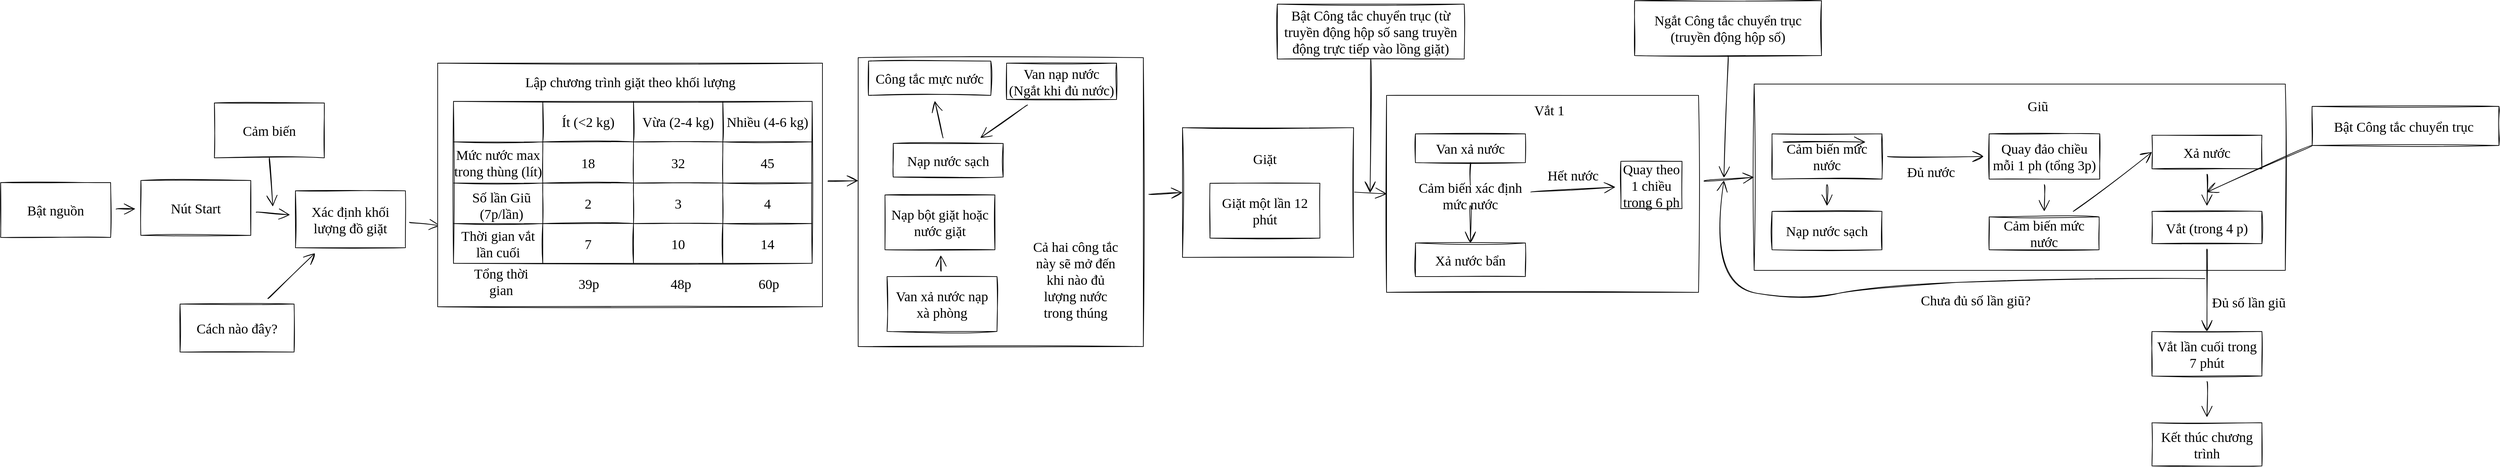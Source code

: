 <mxfile version="16.0.0" type="github">
  <diagram id="Q0INmKHapKx8R0FfWWIw" name="Page-1">
    <mxGraphModel dx="7007" dy="2683" grid="0" gridSize="10" guides="1" tooltips="1" connect="1" arrows="1" fold="1" page="0" pageScale="1" pageWidth="4681" pageHeight="3300" math="0" shadow="0">
      <root>
        <mxCell id="0" />
        <mxCell id="1" parent="0" />
        <mxCell id="oPfNsMnwlo6Ig9lXClS0-268" value="" style="rounded=0;whiteSpace=wrap;html=1;sketch=1;hachureGap=4;fontFamily=Times New Roman;fontSize=20;" vertex="1" parent="1">
          <mxGeometry x="733" y="118.5" width="773" height="271.5" as="geometry" />
        </mxCell>
        <mxCell id="oPfNsMnwlo6Ig9lXClS0-241" style="edgeStyle=none;curved=1;rounded=0;sketch=1;hachureGap=4;orthogonalLoop=1;jettySize=auto;html=1;entryX=0;entryY=0.5;entryDx=0;entryDy=0;fontFamily=Times New Roman;fontSize=16;endArrow=open;startSize=14;endSize=14;sourcePerimeterSpacing=8;targetPerimeterSpacing=8;" edge="1" parent="1" source="oPfNsMnwlo6Ig9lXClS0-73" target="oPfNsMnwlo6Ig9lXClS0-57">
          <mxGeometry relative="1" as="geometry" />
        </mxCell>
        <mxCell id="oPfNsMnwlo6Ig9lXClS0-73" value="" style="rounded=0;whiteSpace=wrap;html=1;sketch=1;hachureGap=4;fontFamily=Times New Roman;fontSize=20;" vertex="1" parent="1">
          <mxGeometry x="-571" y="80" width="415" height="421" as="geometry" />
        </mxCell>
        <mxCell id="oPfNsMnwlo6Ig9lXClS0-199" style="edgeStyle=none;curved=1;rounded=0;sketch=1;hachureGap=4;orthogonalLoop=1;jettySize=auto;html=1;entryX=0;entryY=0.5;entryDx=0;entryDy=0;fontFamily=Times New Roman;fontSize=16;endArrow=open;startSize=14;endSize=14;sourcePerimeterSpacing=8;targetPerimeterSpacing=8;" edge="1" parent="1" target="oPfNsMnwlo6Ig9lXClS0-198">
          <mxGeometry relative="1" as="geometry">
            <mxPoint x="101" y="271.744" as="sourcePoint" />
          </mxGeometry>
        </mxCell>
        <mxCell id="oPfNsMnwlo6Ig9lXClS0-57" value="" style="rounded=0;whiteSpace=wrap;html=1;sketch=1;hachureGap=4;fontFamily=Times New Roman;fontSize=20;" vertex="1" parent="1">
          <mxGeometry x="-99" y="182" width="249" height="189" as="geometry" />
        </mxCell>
        <mxCell id="oPfNsMnwlo6Ig9lXClS0-58" value="Giặt" style="text;strokeColor=none;fillColor=none;html=1;align=center;verticalAlign=middle;whiteSpace=wrap;rounded=0;sketch=1;hachureGap=4;fontFamily=Times New Roman;fontSize=20;" vertex="1" parent="1">
          <mxGeometry x="-9" y="212" width="60" height="30" as="geometry" />
        </mxCell>
        <mxCell id="oPfNsMnwlo6Ig9lXClS0-60" value="Giặt một lần 12 phút" style="rounded=0;whiteSpace=wrap;html=1;sketch=1;hachureGap=4;fontFamily=Times New Roman;fontSize=20;" vertex="1" parent="1">
          <mxGeometry x="-59" y="263" width="160" height="80" as="geometry" />
        </mxCell>
        <mxCell id="oPfNsMnwlo6Ig9lXClS0-68" value="" style="edgeStyle=none;curved=1;rounded=0;sketch=1;hachureGap=4;orthogonalLoop=1;jettySize=auto;html=1;fontFamily=Times New Roman;fontSize=16;endArrow=open;startSize=14;endSize=14;sourcePerimeterSpacing=8;targetPerimeterSpacing=8;" edge="1" parent="1" source="oPfNsMnwlo6Ig9lXClS0-61" target="oPfNsMnwlo6Ig9lXClS0-64">
          <mxGeometry relative="1" as="geometry" />
        </mxCell>
        <mxCell id="oPfNsMnwlo6Ig9lXClS0-61" value="Nạp nước sạch" style="rounded=0;whiteSpace=wrap;html=1;sketch=1;hachureGap=4;fontFamily=Times New Roman;fontSize=20;" vertex="1" parent="1">
          <mxGeometry x="-520" y="205" width="160" height="49" as="geometry" />
        </mxCell>
        <mxCell id="oPfNsMnwlo6Ig9lXClS0-69" value="" style="edgeStyle=none;curved=1;rounded=0;sketch=1;hachureGap=4;orthogonalLoop=1;jettySize=auto;html=1;fontFamily=Times New Roman;fontSize=16;endArrow=open;startSize=14;endSize=14;sourcePerimeterSpacing=8;targetPerimeterSpacing=8;" edge="1" parent="1" source="oPfNsMnwlo6Ig9lXClS0-63" target="oPfNsMnwlo6Ig9lXClS0-61">
          <mxGeometry relative="1" as="geometry" />
        </mxCell>
        <mxCell id="oPfNsMnwlo6Ig9lXClS0-63" value="Van nạp nước (Ngắt khi đủ nước)" style="rounded=0;whiteSpace=wrap;html=1;sketch=1;hachureGap=4;fontFamily=Times New Roman;fontSize=20;" vertex="1" parent="1">
          <mxGeometry x="-355" y="88" width="160" height="53" as="geometry" />
        </mxCell>
        <mxCell id="oPfNsMnwlo6Ig9lXClS0-64" value="Công tắc mực nước" style="rounded=0;whiteSpace=wrap;html=1;sketch=1;hachureGap=4;fontFamily=Times New Roman;fontSize=20;" vertex="1" parent="1">
          <mxGeometry x="-556" y="85" width="178" height="50" as="geometry" />
        </mxCell>
        <mxCell id="oPfNsMnwlo6Ig9lXClS0-74" value="Nạp bột giặt hoặc nước giặt" style="rounded=0;whiteSpace=wrap;html=1;sketch=1;hachureGap=4;fontFamily=Times New Roman;fontSize=20;" vertex="1" parent="1">
          <mxGeometry x="-532" y="280" width="160" height="80" as="geometry" />
        </mxCell>
        <mxCell id="oPfNsMnwlo6Ig9lXClS0-77" value="" style="edgeStyle=none;curved=1;rounded=0;sketch=1;hachureGap=4;orthogonalLoop=1;jettySize=auto;html=1;fontFamily=Times New Roman;fontSize=16;endArrow=open;startSize=14;endSize=14;sourcePerimeterSpacing=8;targetPerimeterSpacing=8;" edge="1" parent="1" source="oPfNsMnwlo6Ig9lXClS0-76" target="oPfNsMnwlo6Ig9lXClS0-74">
          <mxGeometry relative="1" as="geometry" />
        </mxCell>
        <mxCell id="oPfNsMnwlo6Ig9lXClS0-76" value="Van xả nước nạp xà phòng" style="rounded=0;whiteSpace=wrap;html=1;sketch=1;hachureGap=4;fontFamily=Times New Roman;fontSize=20;" vertex="1" parent="1">
          <mxGeometry x="-529" y="399" width="160" height="80" as="geometry" />
        </mxCell>
        <mxCell id="oPfNsMnwlo6Ig9lXClS0-83" value="" style="edgeStyle=none;curved=1;rounded=0;sketch=1;hachureGap=4;orthogonalLoop=1;jettySize=auto;html=1;fontFamily=Times New Roman;fontSize=16;endArrow=open;startSize=14;endSize=14;sourcePerimeterSpacing=8;targetPerimeterSpacing=8;" edge="1" parent="1" source="oPfNsMnwlo6Ig9lXClS0-78" target="oPfNsMnwlo6Ig9lXClS0-79">
          <mxGeometry relative="1" as="geometry" />
        </mxCell>
        <mxCell id="oPfNsMnwlo6Ig9lXClS0-78" value="Nút Start" style="rounded=0;whiteSpace=wrap;html=1;sketch=1;hachureGap=4;fontFamily=Times New Roman;fontSize=20;" vertex="1" parent="1">
          <mxGeometry x="-1615" y="259" width="160" height="80" as="geometry" />
        </mxCell>
        <mxCell id="oPfNsMnwlo6Ig9lXClS0-212" style="edgeStyle=none;curved=1;rounded=0;sketch=1;hachureGap=4;orthogonalLoop=1;jettySize=auto;html=1;entryX=0.007;entryY=0.668;entryDx=0;entryDy=0;entryPerimeter=0;fontFamily=Times New Roman;fontSize=16;endArrow=open;startSize=14;endSize=14;sourcePerimeterSpacing=8;targetPerimeterSpacing=8;" edge="1" parent="1" target="oPfNsMnwlo6Ig9lXClS0-207">
          <mxGeometry relative="1" as="geometry">
            <mxPoint x="-1224" y="319.854" as="sourcePoint" />
          </mxGeometry>
        </mxCell>
        <mxCell id="oPfNsMnwlo6Ig9lXClS0-79" value="Xác định khối lượng đồ giặt" style="rounded=0;whiteSpace=wrap;html=1;sketch=1;hachureGap=4;fontFamily=Times New Roman;fontSize=20;" vertex="1" parent="1">
          <mxGeometry x="-1390" y="274" width="160" height="83" as="geometry" />
        </mxCell>
        <mxCell id="oPfNsMnwlo6Ig9lXClS0-80" value="Cảm biến" style="rounded=0;whiteSpace=wrap;html=1;sketch=1;hachureGap=4;fontFamily=Times New Roman;fontSize=20;" vertex="1" parent="1">
          <mxGeometry x="-1508" y="146" width="160" height="80" as="geometry" />
        </mxCell>
        <mxCell id="oPfNsMnwlo6Ig9lXClS0-92" value="" style="edgeStyle=none;orthogonalLoop=1;jettySize=auto;html=1;rounded=0;sketch=1;hachureGap=4;fontFamily=Times New Roman;fontSize=16;endArrow=open;startSize=14;endSize=14;sourcePerimeterSpacing=8;targetPerimeterSpacing=8;curved=1;exitX=0.5;exitY=1;exitDx=0;exitDy=0;" edge="1" parent="1" source="oPfNsMnwlo6Ig9lXClS0-80">
          <mxGeometry width="120" relative="1" as="geometry">
            <mxPoint x="-1249" y="339" as="sourcePoint" />
            <mxPoint x="-1423" y="297" as="targetPoint" />
            <Array as="points" />
          </mxGeometry>
        </mxCell>
        <mxCell id="oPfNsMnwlo6Ig9lXClS0-114" value="" style="edgeStyle=none;curved=1;rounded=0;sketch=1;hachureGap=4;orthogonalLoop=1;jettySize=auto;html=1;fontFamily=Times New Roman;fontSize=16;endArrow=open;startSize=14;endSize=14;sourcePerimeterSpacing=8;targetPerimeterSpacing=8;" edge="1" parent="1" source="oPfNsMnwlo6Ig9lXClS0-113" target="oPfNsMnwlo6Ig9lXClS0-78">
          <mxGeometry relative="1" as="geometry" />
        </mxCell>
        <mxCell id="oPfNsMnwlo6Ig9lXClS0-113" value="Bật nguồn" style="rounded=0;whiteSpace=wrap;html=1;sketch=1;hachureGap=4;fontFamily=Times New Roman;fontSize=20;" vertex="1" parent="1">
          <mxGeometry x="-1819" y="262" width="160" height="80" as="geometry" />
        </mxCell>
        <mxCell id="oPfNsMnwlo6Ig9lXClS0-269" style="edgeStyle=none;curved=1;rounded=0;sketch=1;hachureGap=4;orthogonalLoop=1;jettySize=auto;html=1;entryX=0;entryY=0.5;entryDx=0;entryDy=0;fontFamily=Times New Roman;fontSize=16;endArrow=open;startSize=14;endSize=14;sourcePerimeterSpacing=8;targetPerimeterSpacing=8;" edge="1" parent="1" source="oPfNsMnwlo6Ig9lXClS0-198" target="oPfNsMnwlo6Ig9lXClS0-268">
          <mxGeometry relative="1" as="geometry" />
        </mxCell>
        <mxCell id="oPfNsMnwlo6Ig9lXClS0-198" value="" style="rounded=0;whiteSpace=wrap;html=1;sketch=1;hachureGap=4;fontFamily=Times New Roman;fontSize=20;" vertex="1" parent="1">
          <mxGeometry x="198" y="135" width="454" height="287" as="geometry" />
        </mxCell>
        <mxCell id="oPfNsMnwlo6Ig9lXClS0-200" value="Xả nước bẩn" style="rounded=0;whiteSpace=wrap;html=1;sketch=1;hachureGap=4;fontFamily=Times New Roman;fontSize=20;" vertex="1" parent="1">
          <mxGeometry x="240" y="350" width="160" height="49" as="geometry" />
        </mxCell>
        <mxCell id="oPfNsMnwlo6Ig9lXClS0-202" value="Van xả nước" style="rounded=0;whiteSpace=wrap;html=1;sketch=1;hachureGap=4;fontFamily=Times New Roman;fontSize=20;" vertex="1" parent="1">
          <mxGeometry x="240" y="191" width="160" height="42" as="geometry" />
        </mxCell>
        <mxCell id="oPfNsMnwlo6Ig9lXClS0-205" value="Vắt 1" style="text;strokeColor=none;fillColor=none;html=1;align=center;verticalAlign=middle;whiteSpace=wrap;rounded=0;sketch=1;hachureGap=4;fontFamily=Times New Roman;fontSize=20;" vertex="1" parent="1">
          <mxGeometry x="405" y="141" width="60" height="30" as="geometry" />
        </mxCell>
        <mxCell id="oPfNsMnwlo6Ig9lXClS0-206" value="Quay theo 1 chiều trong 6 ph" style="rounded=0;whiteSpace=wrap;html=1;sketch=1;hachureGap=4;fontFamily=Times New Roman;fontSize=20;" vertex="1" parent="1">
          <mxGeometry x="539" y="231" width="89" height="69" as="geometry" />
        </mxCell>
        <mxCell id="oPfNsMnwlo6Ig9lXClS0-242" style="edgeStyle=none;curved=1;rounded=0;sketch=1;hachureGap=4;orthogonalLoop=1;jettySize=auto;html=1;entryX=0;entryY=0.426;entryDx=0;entryDy=0;entryPerimeter=0;fontFamily=Times New Roman;fontSize=16;endArrow=open;startSize=14;endSize=14;sourcePerimeterSpacing=8;targetPerimeterSpacing=8;" edge="1" parent="1" source="oPfNsMnwlo6Ig9lXClS0-207" target="oPfNsMnwlo6Ig9lXClS0-73">
          <mxGeometry relative="1" as="geometry" />
        </mxCell>
        <mxCell id="oPfNsMnwlo6Ig9lXClS0-207" value="" style="rounded=0;whiteSpace=wrap;html=1;sketch=1;hachureGap=4;fontFamily=Times New Roman;fontSize=20;" vertex="1" parent="1">
          <mxGeometry x="-1183" y="88" width="560" height="355" as="geometry" />
        </mxCell>
        <mxCell id="oPfNsMnwlo6Ig9lXClS0-208" value="Lập chương trình giặt theo khối lượng" style="text;strokeColor=none;fillColor=none;html=1;align=center;verticalAlign=middle;whiteSpace=wrap;rounded=0;sketch=1;hachureGap=4;fontFamily=Times New Roman;fontSize=20;" vertex="1" parent="1">
          <mxGeometry x="-1070.5" y="100" width="335" height="30" as="geometry" />
        </mxCell>
        <mxCell id="oPfNsMnwlo6Ig9lXClS0-214" value="" style="shape=table;startSize=0;container=1;collapsible=0;childLayout=tableLayout;sketch=1;hachureGap=4;fontFamily=Times New Roman;fontSize=20;" vertex="1" parent="1">
          <mxGeometry x="-1160" y="143.75" width="522" height="236" as="geometry" />
        </mxCell>
        <mxCell id="oPfNsMnwlo6Ig9lXClS0-215" value="" style="shape=partialRectangle;collapsible=0;dropTarget=0;pointerEvents=0;fillColor=none;top=0;left=0;bottom=0;right=0;points=[[0,0.5],[1,0.5]];portConstraint=eastwest;sketch=1;hachureGap=4;fontFamily=Times New Roman;fontSize=20;" vertex="1" parent="oPfNsMnwlo6Ig9lXClS0-214">
          <mxGeometry width="522" height="59" as="geometry" />
        </mxCell>
        <mxCell id="oPfNsMnwlo6Ig9lXClS0-216" value="" style="shape=partialRectangle;html=1;whiteSpace=wrap;connectable=0;overflow=hidden;fillColor=none;top=0;left=0;bottom=0;right=0;pointerEvents=1;sketch=1;hachureGap=4;fontFamily=Times New Roman;fontSize=20;" vertex="1" parent="oPfNsMnwlo6Ig9lXClS0-215">
          <mxGeometry width="130" height="59" as="geometry">
            <mxRectangle width="130" height="59" as="alternateBounds" />
          </mxGeometry>
        </mxCell>
        <mxCell id="oPfNsMnwlo6Ig9lXClS0-217" value="Ít (&amp;lt;2 kg)" style="shape=partialRectangle;html=1;whiteSpace=wrap;connectable=0;overflow=hidden;fillColor=none;top=0;left=0;bottom=0;right=0;pointerEvents=1;sketch=1;hachureGap=4;fontFamily=Times New Roman;fontSize=20;" vertex="1" parent="oPfNsMnwlo6Ig9lXClS0-215">
          <mxGeometry x="130" width="132" height="59" as="geometry">
            <mxRectangle width="132" height="59" as="alternateBounds" />
          </mxGeometry>
        </mxCell>
        <mxCell id="oPfNsMnwlo6Ig9lXClS0-218" value="Vừa (2-4 kg)" style="shape=partialRectangle;html=1;whiteSpace=wrap;connectable=0;overflow=hidden;fillColor=none;top=0;left=0;bottom=0;right=0;pointerEvents=1;sketch=1;hachureGap=4;fontFamily=Times New Roman;fontSize=20;" vertex="1" parent="oPfNsMnwlo6Ig9lXClS0-215">
          <mxGeometry x="262" width="130" height="59" as="geometry">
            <mxRectangle width="130" height="59" as="alternateBounds" />
          </mxGeometry>
        </mxCell>
        <mxCell id="oPfNsMnwlo6Ig9lXClS0-219" value="Nhiều (4-6 kg)" style="shape=partialRectangle;html=1;whiteSpace=wrap;connectable=0;overflow=hidden;fillColor=none;top=0;left=0;bottom=0;right=0;pointerEvents=1;sketch=1;hachureGap=4;fontFamily=Times New Roman;fontSize=20;" vertex="1" parent="oPfNsMnwlo6Ig9lXClS0-215">
          <mxGeometry x="392" width="130" height="59" as="geometry">
            <mxRectangle width="130" height="59" as="alternateBounds" />
          </mxGeometry>
        </mxCell>
        <mxCell id="oPfNsMnwlo6Ig9lXClS0-220" value="" style="shape=partialRectangle;collapsible=0;dropTarget=0;pointerEvents=0;fillColor=none;top=0;left=0;bottom=0;right=0;points=[[0,0.5],[1,0.5]];portConstraint=eastwest;sketch=1;hachureGap=4;fontFamily=Times New Roman;fontSize=20;" vertex="1" parent="oPfNsMnwlo6Ig9lXClS0-214">
          <mxGeometry y="59" width="522" height="60" as="geometry" />
        </mxCell>
        <mxCell id="oPfNsMnwlo6Ig9lXClS0-221" value="Mức nước max trong thùng (lít)" style="shape=partialRectangle;html=1;whiteSpace=wrap;connectable=0;overflow=hidden;fillColor=none;top=0;left=0;bottom=0;right=0;pointerEvents=1;sketch=1;hachureGap=4;fontFamily=Times New Roman;fontSize=20;" vertex="1" parent="oPfNsMnwlo6Ig9lXClS0-220">
          <mxGeometry width="130" height="60" as="geometry">
            <mxRectangle width="130" height="60" as="alternateBounds" />
          </mxGeometry>
        </mxCell>
        <mxCell id="oPfNsMnwlo6Ig9lXClS0-222" value="18" style="shape=partialRectangle;html=1;whiteSpace=wrap;connectable=0;overflow=hidden;fillColor=none;top=0;left=0;bottom=0;right=0;pointerEvents=1;sketch=1;hachureGap=4;fontFamily=Times New Roman;fontSize=20;" vertex="1" parent="oPfNsMnwlo6Ig9lXClS0-220">
          <mxGeometry x="130" width="132" height="60" as="geometry">
            <mxRectangle width="132" height="60" as="alternateBounds" />
          </mxGeometry>
        </mxCell>
        <mxCell id="oPfNsMnwlo6Ig9lXClS0-223" value="32" style="shape=partialRectangle;html=1;whiteSpace=wrap;connectable=0;overflow=hidden;fillColor=none;top=0;left=0;bottom=0;right=0;pointerEvents=1;sketch=1;hachureGap=4;fontFamily=Times New Roman;fontSize=20;" vertex="1" parent="oPfNsMnwlo6Ig9lXClS0-220">
          <mxGeometry x="262" width="130" height="60" as="geometry">
            <mxRectangle width="130" height="60" as="alternateBounds" />
          </mxGeometry>
        </mxCell>
        <mxCell id="oPfNsMnwlo6Ig9lXClS0-224" value="45" style="shape=partialRectangle;html=1;whiteSpace=wrap;connectable=0;overflow=hidden;fillColor=none;top=0;left=0;bottom=0;right=0;pointerEvents=1;sketch=1;hachureGap=4;fontFamily=Times New Roman;fontSize=20;" vertex="1" parent="oPfNsMnwlo6Ig9lXClS0-220">
          <mxGeometry x="392" width="130" height="60" as="geometry">
            <mxRectangle width="130" height="60" as="alternateBounds" />
          </mxGeometry>
        </mxCell>
        <mxCell id="oPfNsMnwlo6Ig9lXClS0-225" value="" style="shape=partialRectangle;collapsible=0;dropTarget=0;pointerEvents=0;fillColor=none;top=0;left=0;bottom=0;right=0;points=[[0,0.5],[1,0.5]];portConstraint=eastwest;sketch=1;hachureGap=4;fontFamily=Times New Roman;fontSize=20;" vertex="1" parent="oPfNsMnwlo6Ig9lXClS0-214">
          <mxGeometry y="119" width="522" height="59" as="geometry" />
        </mxCell>
        <mxCell id="oPfNsMnwlo6Ig9lXClS0-226" value="" style="shape=partialRectangle;html=1;whiteSpace=wrap;connectable=0;overflow=hidden;fillColor=none;top=0;left=0;bottom=0;right=0;pointerEvents=1;sketch=1;hachureGap=4;fontFamily=Times New Roman;fontSize=20;" vertex="1" parent="oPfNsMnwlo6Ig9lXClS0-225">
          <mxGeometry width="130" height="59" as="geometry">
            <mxRectangle width="130" height="59" as="alternateBounds" />
          </mxGeometry>
        </mxCell>
        <mxCell id="oPfNsMnwlo6Ig9lXClS0-227" value="2" style="shape=partialRectangle;html=1;whiteSpace=wrap;connectable=0;overflow=hidden;fillColor=none;top=0;left=0;bottom=0;right=0;pointerEvents=1;sketch=1;hachureGap=4;fontFamily=Times New Roman;fontSize=20;" vertex="1" parent="oPfNsMnwlo6Ig9lXClS0-225">
          <mxGeometry x="130" width="132" height="59" as="geometry">
            <mxRectangle width="132" height="59" as="alternateBounds" />
          </mxGeometry>
        </mxCell>
        <mxCell id="oPfNsMnwlo6Ig9lXClS0-228" value="3" style="shape=partialRectangle;html=1;whiteSpace=wrap;connectable=0;overflow=hidden;fillColor=none;top=0;left=0;bottom=0;right=0;pointerEvents=1;sketch=1;hachureGap=4;fontFamily=Times New Roman;fontSize=20;" vertex="1" parent="oPfNsMnwlo6Ig9lXClS0-225">
          <mxGeometry x="262" width="130" height="59" as="geometry">
            <mxRectangle width="130" height="59" as="alternateBounds" />
          </mxGeometry>
        </mxCell>
        <mxCell id="oPfNsMnwlo6Ig9lXClS0-229" value="4" style="shape=partialRectangle;html=1;whiteSpace=wrap;connectable=0;overflow=hidden;fillColor=none;top=0;left=0;bottom=0;right=0;pointerEvents=1;sketch=1;hachureGap=4;fontFamily=Times New Roman;fontSize=20;" vertex="1" parent="oPfNsMnwlo6Ig9lXClS0-225">
          <mxGeometry x="392" width="130" height="59" as="geometry">
            <mxRectangle width="130" height="59" as="alternateBounds" />
          </mxGeometry>
        </mxCell>
        <mxCell id="oPfNsMnwlo6Ig9lXClS0-230" value="" style="shape=partialRectangle;collapsible=0;dropTarget=0;pointerEvents=0;fillColor=none;top=0;left=0;bottom=0;right=0;points=[[0,0.5],[1,0.5]];portConstraint=eastwest;sketch=1;hachureGap=4;fontFamily=Times New Roman;fontSize=20;" vertex="1" parent="oPfNsMnwlo6Ig9lXClS0-214">
          <mxGeometry y="178" width="522" height="58" as="geometry" />
        </mxCell>
        <mxCell id="oPfNsMnwlo6Ig9lXClS0-231" value="Thời gian vắt lần cuối" style="shape=partialRectangle;html=1;whiteSpace=wrap;connectable=0;overflow=hidden;fillColor=none;top=0;left=0;bottom=0;right=0;pointerEvents=1;sketch=1;hachureGap=4;fontFamily=Times New Roman;fontSize=20;" vertex="1" parent="oPfNsMnwlo6Ig9lXClS0-230">
          <mxGeometry width="130" height="58" as="geometry">
            <mxRectangle width="130" height="58" as="alternateBounds" />
          </mxGeometry>
        </mxCell>
        <mxCell id="oPfNsMnwlo6Ig9lXClS0-232" value="7" style="shape=partialRectangle;html=1;whiteSpace=wrap;connectable=0;overflow=hidden;fillColor=none;top=0;left=0;bottom=0;right=0;pointerEvents=1;sketch=1;hachureGap=4;fontFamily=Times New Roman;fontSize=20;" vertex="1" parent="oPfNsMnwlo6Ig9lXClS0-230">
          <mxGeometry x="130" width="132" height="58" as="geometry">
            <mxRectangle width="132" height="58" as="alternateBounds" />
          </mxGeometry>
        </mxCell>
        <mxCell id="oPfNsMnwlo6Ig9lXClS0-233" value="10" style="shape=partialRectangle;html=1;whiteSpace=wrap;connectable=0;overflow=hidden;fillColor=none;top=0;left=0;bottom=0;right=0;pointerEvents=1;sketch=1;hachureGap=4;fontFamily=Times New Roman;fontSize=20;" vertex="1" parent="oPfNsMnwlo6Ig9lXClS0-230">
          <mxGeometry x="262" width="130" height="58" as="geometry">
            <mxRectangle width="130" height="58" as="alternateBounds" />
          </mxGeometry>
        </mxCell>
        <mxCell id="oPfNsMnwlo6Ig9lXClS0-234" value="14" style="shape=partialRectangle;html=1;whiteSpace=wrap;connectable=0;overflow=hidden;fillColor=none;top=0;left=0;bottom=0;right=0;pointerEvents=1;sketch=1;hachureGap=4;fontFamily=Times New Roman;fontSize=20;" vertex="1" parent="oPfNsMnwlo6Ig9lXClS0-230">
          <mxGeometry x="392" width="130" height="58" as="geometry">
            <mxRectangle width="130" height="58" as="alternateBounds" />
          </mxGeometry>
        </mxCell>
        <mxCell id="oPfNsMnwlo6Ig9lXClS0-235" value="39p" style="text;strokeColor=none;fillColor=none;html=1;align=center;verticalAlign=middle;whiteSpace=wrap;rounded=0;sketch=1;hachureGap=4;fontFamily=Times New Roman;fontSize=20;" vertex="1" parent="1">
          <mxGeometry x="-993" y="394" width="60" height="30" as="geometry" />
        </mxCell>
        <mxCell id="oPfNsMnwlo6Ig9lXClS0-237" value="Tổng thời gian" style="text;strokeColor=none;fillColor=none;html=1;align=center;verticalAlign=middle;whiteSpace=wrap;rounded=0;sketch=1;hachureGap=4;fontFamily=Times New Roman;fontSize=20;" vertex="1" parent="1">
          <mxGeometry x="-1144" y="391" width="107" height="30" as="geometry" />
        </mxCell>
        <mxCell id="oPfNsMnwlo6Ig9lXClS0-238" value="48p" style="text;strokeColor=none;fillColor=none;html=1;align=center;verticalAlign=middle;whiteSpace=wrap;rounded=0;sketch=1;hachureGap=4;fontFamily=Times New Roman;fontSize=20;" vertex="1" parent="1">
          <mxGeometry x="-859" y="394" width="60" height="30" as="geometry" />
        </mxCell>
        <mxCell id="oPfNsMnwlo6Ig9lXClS0-239" value="60p" style="text;strokeColor=none;fillColor=none;html=1;align=center;verticalAlign=middle;whiteSpace=wrap;rounded=0;sketch=1;hachureGap=4;fontFamily=Times New Roman;fontSize=20;" vertex="1" parent="1">
          <mxGeometry x="-731" y="394" width="60" height="30" as="geometry" />
        </mxCell>
        <mxCell id="oPfNsMnwlo6Ig9lXClS0-243" value="Cả hai công tắc này sẽ mở đến khi nào đủ lượng nước trong thúng" style="text;strokeColor=none;fillColor=none;html=1;align=center;verticalAlign=middle;whiteSpace=wrap;rounded=0;sketch=1;hachureGap=4;fontFamily=Times New Roman;fontSize=20;" vertex="1" parent="1">
          <mxGeometry x="-320" y="336" width="131" height="133" as="geometry" />
        </mxCell>
        <mxCell id="oPfNsMnwlo6Ig9lXClS0-247" value="" style="edgeStyle=none;orthogonalLoop=1;jettySize=auto;html=1;rounded=0;sketch=1;hachureGap=4;fontFamily=Times New Roman;fontSize=16;endArrow=open;startSize=14;endSize=14;targetPerimeterSpacing=8;curved=1;entryX=0.5;entryY=0;entryDx=0;entryDy=0;exitX=0.5;exitY=1;exitDx=0;exitDy=0;startArrow=none;" edge="1" parent="1" source="oPfNsMnwlo6Ig9lXClS0-248" target="oPfNsMnwlo6Ig9lXClS0-200">
          <mxGeometry width="120" relative="1" as="geometry">
            <mxPoint x="435" y="256" as="sourcePoint" />
            <mxPoint x="555" y="256" as="targetPoint" />
            <Array as="points" />
          </mxGeometry>
        </mxCell>
        <mxCell id="oPfNsMnwlo6Ig9lXClS0-250" style="edgeStyle=none;curved=1;rounded=0;sketch=1;hachureGap=4;orthogonalLoop=1;jettySize=auto;html=1;fontFamily=Times New Roman;fontSize=16;endArrow=open;startSize=14;endSize=14;sourcePerimeterSpacing=8;targetPerimeterSpacing=8;" edge="1" parent="1" source="oPfNsMnwlo6Ig9lXClS0-248" target="oPfNsMnwlo6Ig9lXClS0-206">
          <mxGeometry relative="1" as="geometry" />
        </mxCell>
        <mxCell id="oPfNsMnwlo6Ig9lXClS0-248" value="Cảm biến xác định mức nước" style="text;strokeColor=none;fillColor=none;html=1;align=center;verticalAlign=middle;whiteSpace=wrap;rounded=0;sketch=1;hachureGap=4;fontFamily=Times New Roman;fontSize=20;" vertex="1" parent="1">
          <mxGeometry x="240" y="266" width="160" height="30" as="geometry" />
        </mxCell>
        <mxCell id="oPfNsMnwlo6Ig9lXClS0-249" value="" style="edgeStyle=none;orthogonalLoop=1;jettySize=auto;html=1;rounded=0;sketch=1;hachureGap=4;fontFamily=Times New Roman;fontSize=16;endArrow=none;startSize=14;endSize=14;sourcePerimeterSpacing=8;curved=1;entryX=0.5;entryY=0;entryDx=0;entryDy=0;exitX=0.5;exitY=1;exitDx=0;exitDy=0;" edge="1" parent="1" source="oPfNsMnwlo6Ig9lXClS0-202" target="oPfNsMnwlo6Ig9lXClS0-248">
          <mxGeometry width="120" relative="1" as="geometry">
            <mxPoint x="320" y="233" as="sourcePoint" />
            <mxPoint x="320" y="336" as="targetPoint" />
            <Array as="points" />
          </mxGeometry>
        </mxCell>
        <mxCell id="oPfNsMnwlo6Ig9lXClS0-251" value="Hết nước" style="text;strokeColor=none;fillColor=none;html=1;align=center;verticalAlign=middle;whiteSpace=wrap;rounded=0;sketch=1;hachureGap=4;fontFamily=Times New Roman;fontSize=20;" vertex="1" parent="1">
          <mxGeometry x="426" y="236" width="87" height="30" as="geometry" />
        </mxCell>
        <mxCell id="oPfNsMnwlo6Ig9lXClS0-252" value="Nạp nước sạch" style="rounded=0;whiteSpace=wrap;html=1;sketch=1;hachureGap=4;fontFamily=Times New Roman;fontSize=20;" vertex="1" parent="1">
          <mxGeometry x="759" y="304" width="160" height="56" as="geometry" />
        </mxCell>
        <mxCell id="oPfNsMnwlo6Ig9lXClS0-253" value="Giũ" style="text;strokeColor=none;fillColor=none;html=1;align=center;verticalAlign=middle;whiteSpace=wrap;rounded=0;sketch=1;hachureGap=4;fontFamily=Times New Roman;fontSize=20;" vertex="1" parent="1">
          <mxGeometry x="1116" y="135" width="60" height="30" as="geometry" />
        </mxCell>
        <mxCell id="oPfNsMnwlo6Ig9lXClS0-256" value="" style="edgeStyle=none;curved=1;rounded=0;sketch=1;hachureGap=4;orthogonalLoop=1;jettySize=auto;html=1;fontFamily=Times New Roman;fontSize=16;endArrow=open;startSize=14;endSize=14;sourcePerimeterSpacing=8;targetPerimeterSpacing=8;" edge="1" parent="1" source="oPfNsMnwlo6Ig9lXClS0-255" target="oPfNsMnwlo6Ig9lXClS0-252">
          <mxGeometry relative="1" as="geometry" />
        </mxCell>
        <mxCell id="oPfNsMnwlo6Ig9lXClS0-258" value="" style="edgeStyle=none;curved=1;rounded=0;sketch=1;hachureGap=4;orthogonalLoop=1;jettySize=auto;html=1;fontFamily=Times New Roman;fontSize=16;endArrow=open;startSize=14;endSize=14;sourcePerimeterSpacing=8;targetPerimeterSpacing=8;" edge="1" parent="1" source="oPfNsMnwlo6Ig9lXClS0-255" target="oPfNsMnwlo6Ig9lXClS0-257">
          <mxGeometry relative="1" as="geometry" />
        </mxCell>
        <mxCell id="oPfNsMnwlo6Ig9lXClS0-255" value="Cảm biến mức nước" style="rounded=0;whiteSpace=wrap;html=1;sketch=1;hachureGap=4;fontFamily=Times New Roman;fontSize=20;" vertex="1" parent="1">
          <mxGeometry x="759" y="191" width="160" height="66" as="geometry" />
        </mxCell>
        <mxCell id="oPfNsMnwlo6Ig9lXClS0-261" value="" style="edgeStyle=none;curved=1;rounded=0;sketch=1;hachureGap=4;orthogonalLoop=1;jettySize=auto;html=1;fontFamily=Times New Roman;fontSize=16;endArrow=open;startSize=14;endSize=14;sourcePerimeterSpacing=8;targetPerimeterSpacing=8;" edge="1" parent="1" source="oPfNsMnwlo6Ig9lXClS0-257" target="oPfNsMnwlo6Ig9lXClS0-260">
          <mxGeometry relative="1" as="geometry" />
        </mxCell>
        <mxCell id="oPfNsMnwlo6Ig9lXClS0-257" value="Quay đảo chiều mỗi 1 ph (tổng 3p)" style="rounded=0;whiteSpace=wrap;html=1;sketch=1;hachureGap=4;fontFamily=Times New Roman;fontSize=20;" vertex="1" parent="1">
          <mxGeometry x="1075" y="191" width="161" height="66" as="geometry" />
        </mxCell>
        <mxCell id="oPfNsMnwlo6Ig9lXClS0-259" value="Đủ nước" style="text;strokeColor=none;fillColor=none;html=1;align=center;verticalAlign=middle;whiteSpace=wrap;rounded=0;sketch=1;hachureGap=4;fontFamily=Times New Roman;fontSize=20;" vertex="1" parent="1">
          <mxGeometry x="951" y="231" width="79" height="30" as="geometry" />
        </mxCell>
        <mxCell id="oPfNsMnwlo6Ig9lXClS0-265" value="" style="edgeStyle=none;curved=1;rounded=0;sketch=1;hachureGap=4;orthogonalLoop=1;jettySize=auto;html=1;fontFamily=Times New Roman;fontSize=16;endArrow=open;startSize=14;endSize=14;sourcePerimeterSpacing=8;targetPerimeterSpacing=8;entryX=0;entryY=0.5;entryDx=0;entryDy=0;" edge="1" parent="1" source="oPfNsMnwlo6Ig9lXClS0-260" target="oPfNsMnwlo6Ig9lXClS0-262">
          <mxGeometry relative="1" as="geometry" />
        </mxCell>
        <mxCell id="oPfNsMnwlo6Ig9lXClS0-260" value="Cảm biến mức nước" style="rounded=0;whiteSpace=wrap;html=1;sketch=1;hachureGap=4;fontFamily=Times New Roman;fontSize=20;" vertex="1" parent="1">
          <mxGeometry x="1075" y="312" width="160" height="48" as="geometry" />
        </mxCell>
        <mxCell id="oPfNsMnwlo6Ig9lXClS0-281" value="" style="edgeStyle=none;curved=1;rounded=0;sketch=1;hachureGap=4;orthogonalLoop=1;jettySize=auto;html=1;fontFamily=Times New Roman;fontSize=16;endArrow=open;startSize=14;endSize=14;sourcePerimeterSpacing=8;targetPerimeterSpacing=8;" edge="1" parent="1" source="oPfNsMnwlo6Ig9lXClS0-262" target="oPfNsMnwlo6Ig9lXClS0-280">
          <mxGeometry relative="1" as="geometry" />
        </mxCell>
        <mxCell id="oPfNsMnwlo6Ig9lXClS0-262" value="Xả nước" style="rounded=0;whiteSpace=wrap;html=1;sketch=1;hachureGap=4;fontFamily=Times New Roman;fontSize=20;" vertex="1" parent="1">
          <mxGeometry x="1312" y="193" width="160" height="49" as="geometry" />
        </mxCell>
        <mxCell id="oPfNsMnwlo6Ig9lXClS0-298" value="" style="edgeStyle=none;curved=1;rounded=0;sketch=1;hachureGap=4;orthogonalLoop=1;jettySize=auto;html=1;fontFamily=Times New Roman;fontSize=16;endArrow=open;startSize=14;endSize=14;sourcePerimeterSpacing=8;targetPerimeterSpacing=8;" edge="1" parent="1" source="oPfNsMnwlo6Ig9lXClS0-270" target="oPfNsMnwlo6Ig9lXClS0-297">
          <mxGeometry relative="1" as="geometry" />
        </mxCell>
        <mxCell id="oPfNsMnwlo6Ig9lXClS0-270" value="Vắt lần cuối trong 7 phút" style="rounded=0;whiteSpace=wrap;html=1;sketch=1;hachureGap=4;fontFamily=Times New Roman;fontSize=20;" vertex="1" parent="1">
          <mxGeometry x="1312" y="479" width="160" height="65" as="geometry" />
        </mxCell>
        <mxCell id="oPfNsMnwlo6Ig9lXClS0-275" value="" style="edgeStyle=none;orthogonalLoop=1;jettySize=auto;html=1;rounded=0;sketch=1;hachureGap=4;fontFamily=Times New Roman;fontSize=16;endArrow=open;startSize=14;endSize=14;sourcePerimeterSpacing=8;targetPerimeterSpacing=8;curved=1;" edge="1" parent="1">
          <mxGeometry width="120" relative="1" as="geometry">
            <mxPoint x="775" y="203" as="sourcePoint" />
            <mxPoint x="895" y="203" as="targetPoint" />
            <Array as="points" />
          </mxGeometry>
        </mxCell>
        <mxCell id="oPfNsMnwlo6Ig9lXClS0-277" value="" style="edgeStyle=none;orthogonalLoop=1;jettySize=auto;html=1;rounded=0;sketch=1;hachureGap=4;fontFamily=Times New Roman;fontSize=16;endArrow=open;startSize=14;endSize=14;sourcePerimeterSpacing=8;targetPerimeterSpacing=8;curved=1;" edge="1" parent="1">
          <mxGeometry width="120" relative="1" as="geometry">
            <mxPoint x="1389" y="402" as="sourcePoint" />
            <mxPoint x="689" y="259" as="targetPoint" />
            <Array as="points">
              <mxPoint x="1156" y="402" />
              <mxPoint x="900" y="413" />
              <mxPoint x="811" y="434" />
              <mxPoint x="664" y="413" />
            </Array>
          </mxGeometry>
        </mxCell>
        <mxCell id="oPfNsMnwlo6Ig9lXClS0-278" value="Chưa đủ số lần giũ?" style="text;strokeColor=none;fillColor=none;html=1;align=center;verticalAlign=middle;whiteSpace=wrap;rounded=0;sketch=1;hachureGap=4;fontFamily=Times New Roman;fontSize=20;" vertex="1" parent="1">
          <mxGeometry x="965" y="418" width="181" height="30" as="geometry" />
        </mxCell>
        <mxCell id="oPfNsMnwlo6Ig9lXClS0-279" value="Đủ số lần giũ" style="text;strokeColor=none;fillColor=none;html=1;align=center;verticalAlign=middle;whiteSpace=wrap;rounded=0;sketch=1;hachureGap=4;fontFamily=Times New Roman;fontSize=20;" vertex="1" parent="1">
          <mxGeometry x="1391" y="421" width="124" height="30" as="geometry" />
        </mxCell>
        <mxCell id="oPfNsMnwlo6Ig9lXClS0-282" style="edgeStyle=none;curved=1;rounded=0;sketch=1;hachureGap=4;orthogonalLoop=1;jettySize=auto;html=1;entryX=0.5;entryY=0;entryDx=0;entryDy=0;fontFamily=Times New Roman;fontSize=16;endArrow=open;startSize=14;endSize=14;sourcePerimeterSpacing=8;targetPerimeterSpacing=8;" edge="1" parent="1" source="oPfNsMnwlo6Ig9lXClS0-280" target="oPfNsMnwlo6Ig9lXClS0-270">
          <mxGeometry relative="1" as="geometry" />
        </mxCell>
        <mxCell id="oPfNsMnwlo6Ig9lXClS0-280" value="Vắt (trong 4 p)" style="rounded=0;whiteSpace=wrap;html=1;sketch=1;hachureGap=4;fontFamily=Times New Roman;fontSize=20;" vertex="1" parent="1">
          <mxGeometry x="1312" y="304" width="160" height="47" as="geometry" />
        </mxCell>
        <mxCell id="oPfNsMnwlo6Ig9lXClS0-283" value="Bật Công tắc chuyển trục (từ truyền động hộp số sang truyền động trực tiếp vào lồng giặt)" style="rounded=0;whiteSpace=wrap;html=1;sketch=1;hachureGap=4;fontFamily=Times New Roman;fontSize=20;" vertex="1" parent="1">
          <mxGeometry x="39" y="2" width="272" height="80" as="geometry" />
        </mxCell>
        <mxCell id="oPfNsMnwlo6Ig9lXClS0-286" value="" style="edgeStyle=none;orthogonalLoop=1;jettySize=auto;html=1;rounded=0;sketch=1;hachureGap=4;fontFamily=Times New Roman;fontSize=16;endArrow=open;startSize=14;endSize=14;sourcePerimeterSpacing=8;targetPerimeterSpacing=8;curved=1;exitX=0.5;exitY=1;exitDx=0;exitDy=0;" edge="1" parent="1" source="oPfNsMnwlo6Ig9lXClS0-283">
          <mxGeometry width="120" relative="1" as="geometry">
            <mxPoint x="36" y="128" as="sourcePoint" />
            <mxPoint x="174" y="277" as="targetPoint" />
            <Array as="points" />
          </mxGeometry>
        </mxCell>
        <mxCell id="oPfNsMnwlo6Ig9lXClS0-287" value="Ngắt Công tắc chuyển trục (truyền động hộp số)" style="rounded=0;whiteSpace=wrap;html=1;sketch=1;hachureGap=4;fontFamily=Times New Roman;fontSize=20;" vertex="1" parent="1">
          <mxGeometry x="559" y="-3" width="272" height="80" as="geometry" />
        </mxCell>
        <mxCell id="oPfNsMnwlo6Ig9lXClS0-288" value="" style="edgeStyle=none;orthogonalLoop=1;jettySize=auto;html=1;rounded=0;sketch=1;hachureGap=4;fontFamily=Times New Roman;fontSize=16;endArrow=open;startSize=14;endSize=14;sourcePerimeterSpacing=8;targetPerimeterSpacing=8;curved=1;exitX=0.5;exitY=1;exitDx=0;exitDy=0;" edge="1" parent="1" source="oPfNsMnwlo6Ig9lXClS0-287">
          <mxGeometry width="120" relative="1" as="geometry">
            <mxPoint x="500" y="147" as="sourcePoint" />
            <mxPoint x="689" y="255" as="targetPoint" />
            <Array as="points" />
          </mxGeometry>
        </mxCell>
        <mxCell id="oPfNsMnwlo6Ig9lXClS0-290" value="Bật Công tắc chuyển trục&amp;nbsp;" style="rounded=0;whiteSpace=wrap;html=1;sketch=1;hachureGap=4;fontFamily=Times New Roman;fontSize=20;" vertex="1" parent="1">
          <mxGeometry x="1545" y="151" width="272" height="57" as="geometry" />
        </mxCell>
        <mxCell id="oPfNsMnwlo6Ig9lXClS0-292" value="" style="edgeStyle=none;orthogonalLoop=1;jettySize=auto;html=1;rounded=0;sketch=1;hachureGap=4;fontFamily=Times New Roman;fontSize=16;endArrow=open;startSize=14;endSize=14;sourcePerimeterSpacing=8;targetPerimeterSpacing=8;curved=1;exitX=0;exitY=1;exitDx=0;exitDy=0;" edge="1" parent="1" source="oPfNsMnwlo6Ig9lXClS0-290">
          <mxGeometry width="120" relative="1" as="geometry">
            <mxPoint x="1617" y="319.38" as="sourcePoint" />
            <mxPoint x="1392" y="276" as="targetPoint" />
            <Array as="points" />
          </mxGeometry>
        </mxCell>
        <mxCell id="oPfNsMnwlo6Ig9lXClS0-294" style="edgeStyle=none;curved=1;rounded=0;sketch=1;hachureGap=4;orthogonalLoop=1;jettySize=auto;html=1;fontFamily=Times New Roman;fontSize=16;endArrow=open;startSize=14;endSize=14;sourcePerimeterSpacing=8;targetPerimeterSpacing=8;" edge="1" parent="1" source="oPfNsMnwlo6Ig9lXClS0-293" target="oPfNsMnwlo6Ig9lXClS0-79">
          <mxGeometry relative="1" as="geometry" />
        </mxCell>
        <mxCell id="oPfNsMnwlo6Ig9lXClS0-293" value="Cách nào đây?" style="rounded=0;whiteSpace=wrap;html=1;sketch=1;hachureGap=4;fontFamily=Times New Roman;fontSize=20;" vertex="1" parent="1">
          <mxGeometry x="-1558" y="439" width="166" height="70" as="geometry" />
        </mxCell>
        <mxCell id="oPfNsMnwlo6Ig9lXClS0-296" value="Số lần Giũ (7p/lần)" style="shape=partialRectangle;html=1;whiteSpace=wrap;connectable=0;overflow=hidden;fillColor=none;top=0;left=0;bottom=0;right=0;pointerEvents=1;sketch=1;hachureGap=4;fontFamily=Times New Roman;fontSize=20;" vertex="1" parent="1">
          <mxGeometry x="-1155.5" y="266" width="130" height="58" as="geometry">
            <mxRectangle width="130" height="58" as="alternateBounds" />
          </mxGeometry>
        </mxCell>
        <mxCell id="oPfNsMnwlo6Ig9lXClS0-297" value="Kết thúc chương trình" style="rounded=0;whiteSpace=wrap;html=1;sketch=1;hachureGap=4;fontFamily=Times New Roman;fontSize=20;" vertex="1" parent="1">
          <mxGeometry x="1312" y="612" width="160" height="63" as="geometry" />
        </mxCell>
      </root>
    </mxGraphModel>
  </diagram>
</mxfile>
